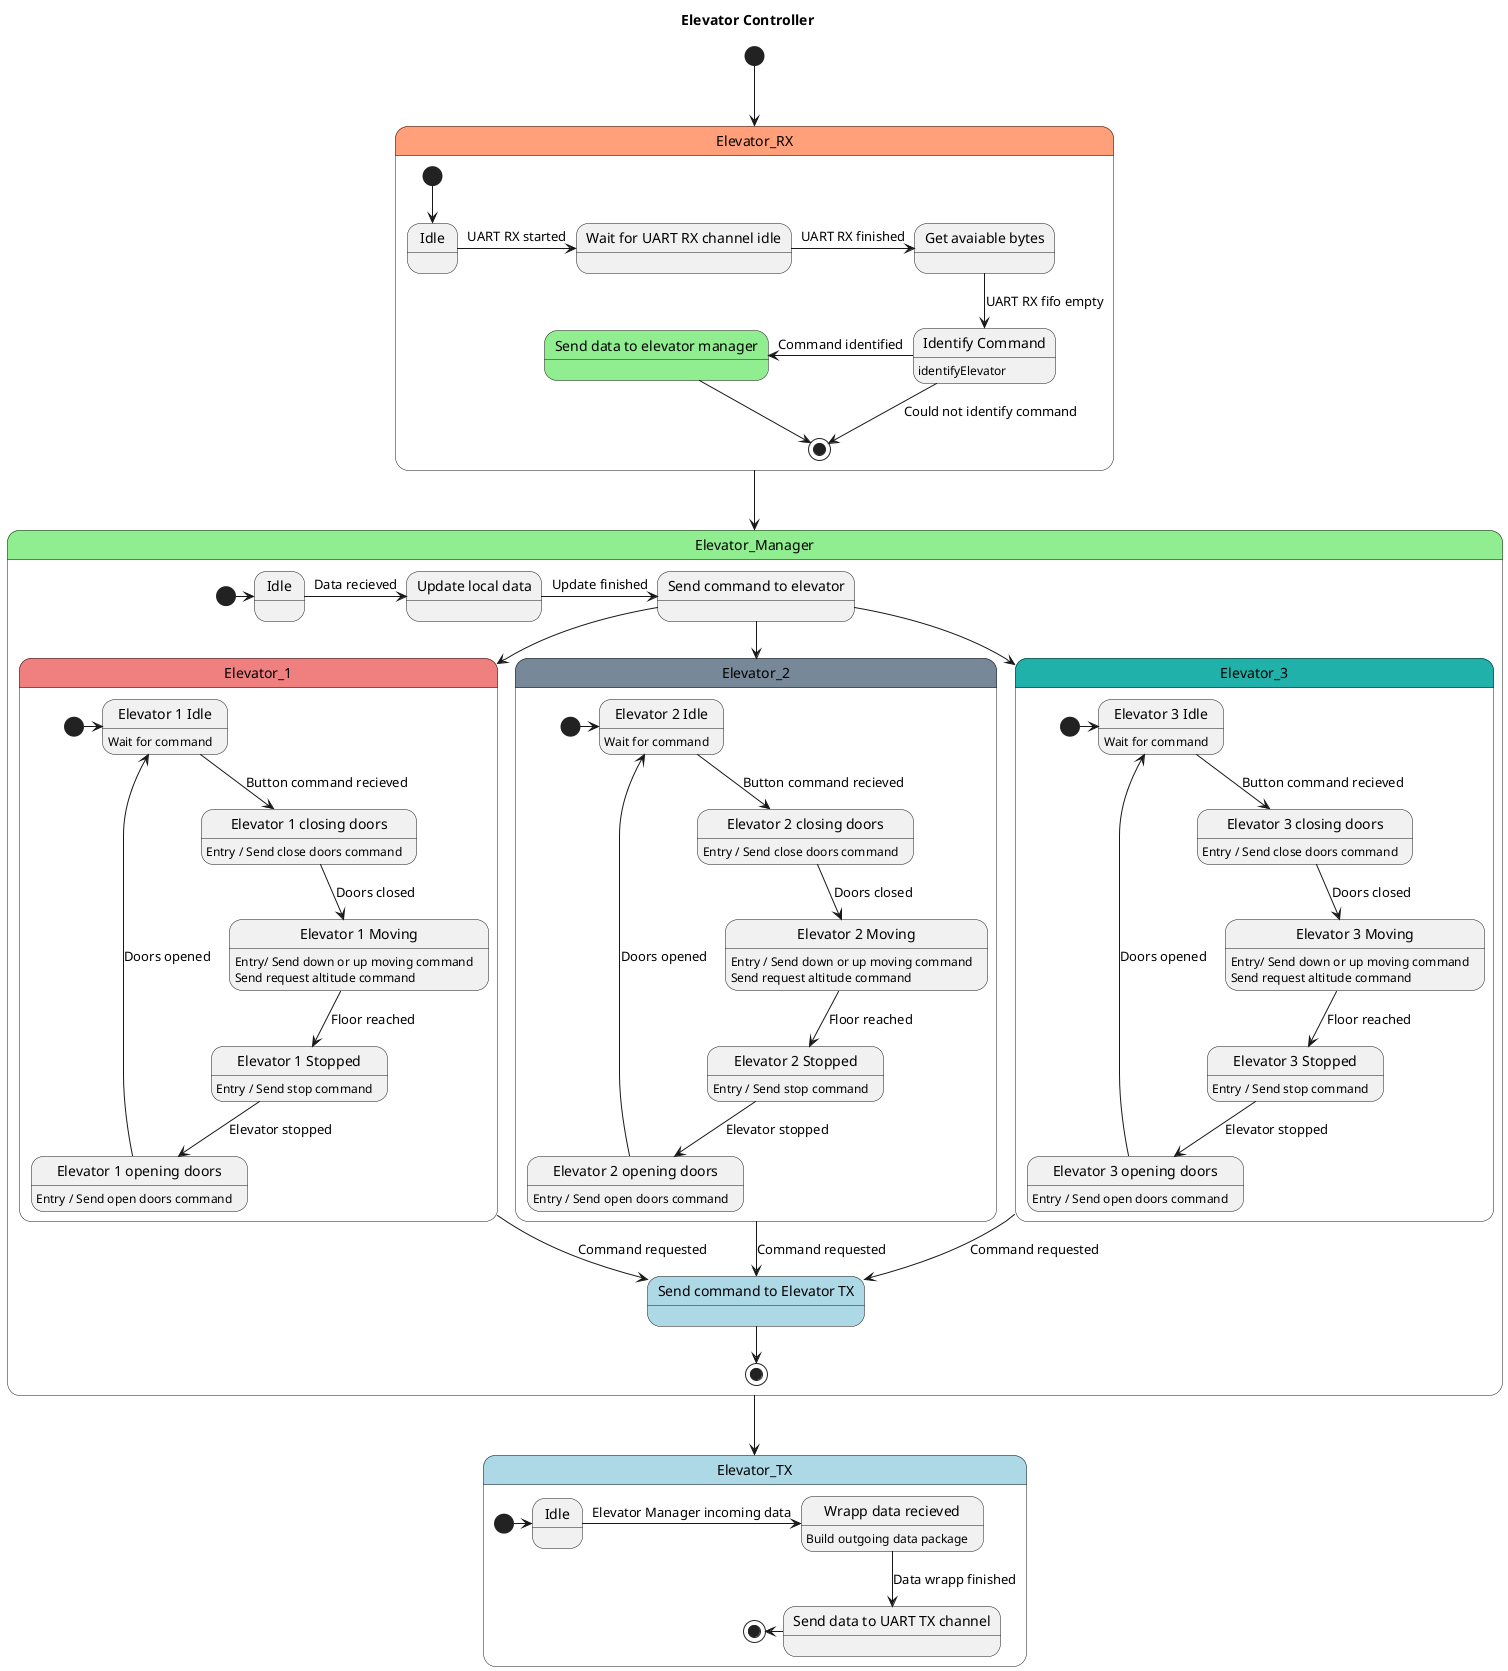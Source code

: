 @startuml

title Elevator Controller

' state "Elevator_R #red" as Elevator_RX

state Elevator_RX #LightSalmon {

    state "Idle" as rxIdle
    state "Wait for UART RX channel idle" as waitRXIdle
    state "Get avaiable bytes" as getBytes
    state "Identify Command" as identifyCMD : identifyElevator
    state "Send data to elevator manager" as sendRXData #LightGreen
    [*] -down-> rxIdle
    rxIdle -right-> waitRXIdle : UART RX started
    waitRXIdle -right-> getBytes : UART RX finished
    getBytes -down-> identifyCMD : UART RX fifo empty
    identifyCMD -down-> [*] : Could not identify command
    identifyCMD -left-> sendRXData : Command identified
    sendRXData -down-> [*]
}

state Elevator_Manager #LightGreen {

    state "Idle" as mgrIdle
    state "Send command to Elevator TX" as sendToTX #LightBlue
    state "Update local data" as updateData
    state "Send command to elevator" as sendToElevator

    state Elevator_1 #LightCoral {
        state "Elevator 1 Idle" as e1Idle : Wait for command
        state "Elevator 1 opening doors" as e1OpenDoors : Entry / Send open doors command
        state "Elevator 1 closing doors" as e1CloseDoors : Entry / Send close doors command
        state "Elevator 1 Stopped" as e1Stopped : Entry / Send stop command
        state "Elevator 1 Moving" as e1Moving : Entry/ Send down or up moving command 
        e1Moving : Send request altitude command

        [*]          -right-> e1Idle
        e1Idle       -d-> e1CloseDoors : Button command recieved
        e1CloseDoors -d-> e1Moving : Doors closed
        e1Moving     -d-> e1Stopped : Floor reached
        e1Stopped    -d-> e1OpenDoors : Elevator stopped
        e1OpenDoors  -u-> e1Idle : Doors opened
    }

    state Elevator_2 #LightSlateGray {
        state "Elevator 2 Idle" as e2Idle : Wait for command
        state "Elevator 2 opening doors" as e2OpenDoors :  Entry / Send open doors command
        state "Elevator 2 closing doors" as e2CloseDoors : Entry / Send close doors command
        state "Elevator 2 Stopped" as e2Stopped : Entry / Send stop command
        state "Elevator 2 Moving" as e2Moving : Entry / Send down or up moving command 
        e2Moving : Send request altitude command

        [*]          -right-> e2Idle
        e2Idle       -d-> e2CloseDoors : Button command recieved
        e2CloseDoors -d-> e2Moving : Doors closed
        e2Moving     -d-> e2Stopped : Floor reached
        e2Stopped    -d-> e2OpenDoors : Elevator stopped
        e2OpenDoors  -u-> e2Idle : Doors opened
    }

    state Elevator_3 #LightSeaGreen {
        state "Elevator 3 Idle" as e3Idle : Wait for command
        state "Elevator 3 opening doors" as e3OpenDoors : Entry / Send open doors command
        state "Elevator 3 closing doors" as e3CloseDoors : Entry / Send close doors command
        state "Elevator 3 Stopped" as e3Stopped : Entry / Send stop command
        state "Elevator 3 Moving" as e3Moving : Entry/ Send down or up moving command 
        e3Moving : Send request altitude command

        [*]          -right-> e3Idle
        e3Idle       -d-> e3CloseDoors : Button command recieved
        e3CloseDoors -d-> e3Moving : Doors closed
        e3Moving     -d-> e3Stopped : Floor reached
        e3Stopped    -d-> e3OpenDoors : Elevator stopped
        e3OpenDoors  -u-> e3Idle : Doors opened
    }

    [*] -right-> mgrIdle
    mgrIdle -right-> updateData : Data recieved
    updateData -right-> sendToElevator : Update finished

    sendToElevator --> Elevator_1
    sendToElevator --> Elevator_2
    sendToElevator --> Elevator_3

    Elevator_1 -down-> sendToTX : Command requested
    Elevator_2 -down-> sendToTX : Command requested
    Elevator_3 -down-> sendToTX : Command requested
    sendToTX -down-> [*]
}

state Elevator_TX #LightBlue {

    state "Idle" as txIdle
    state "Wrapp data recieved" as wrappData : Build outgoing data package
    state "Send data to UART TX channel" as sendTXData

    [*] -right-> txIdle
    txIdle -right-> wrappData : Elevator Manager incoming data
    wrappData -down-> sendTXData : Data wrapp finished
    sendTXData -left-> [*]
}

[*] -down-> Elevator_RX
Elevator_RX -d-> Elevator_Manager
Elevator_Manager -d-> Elevator_TX

@enduml
